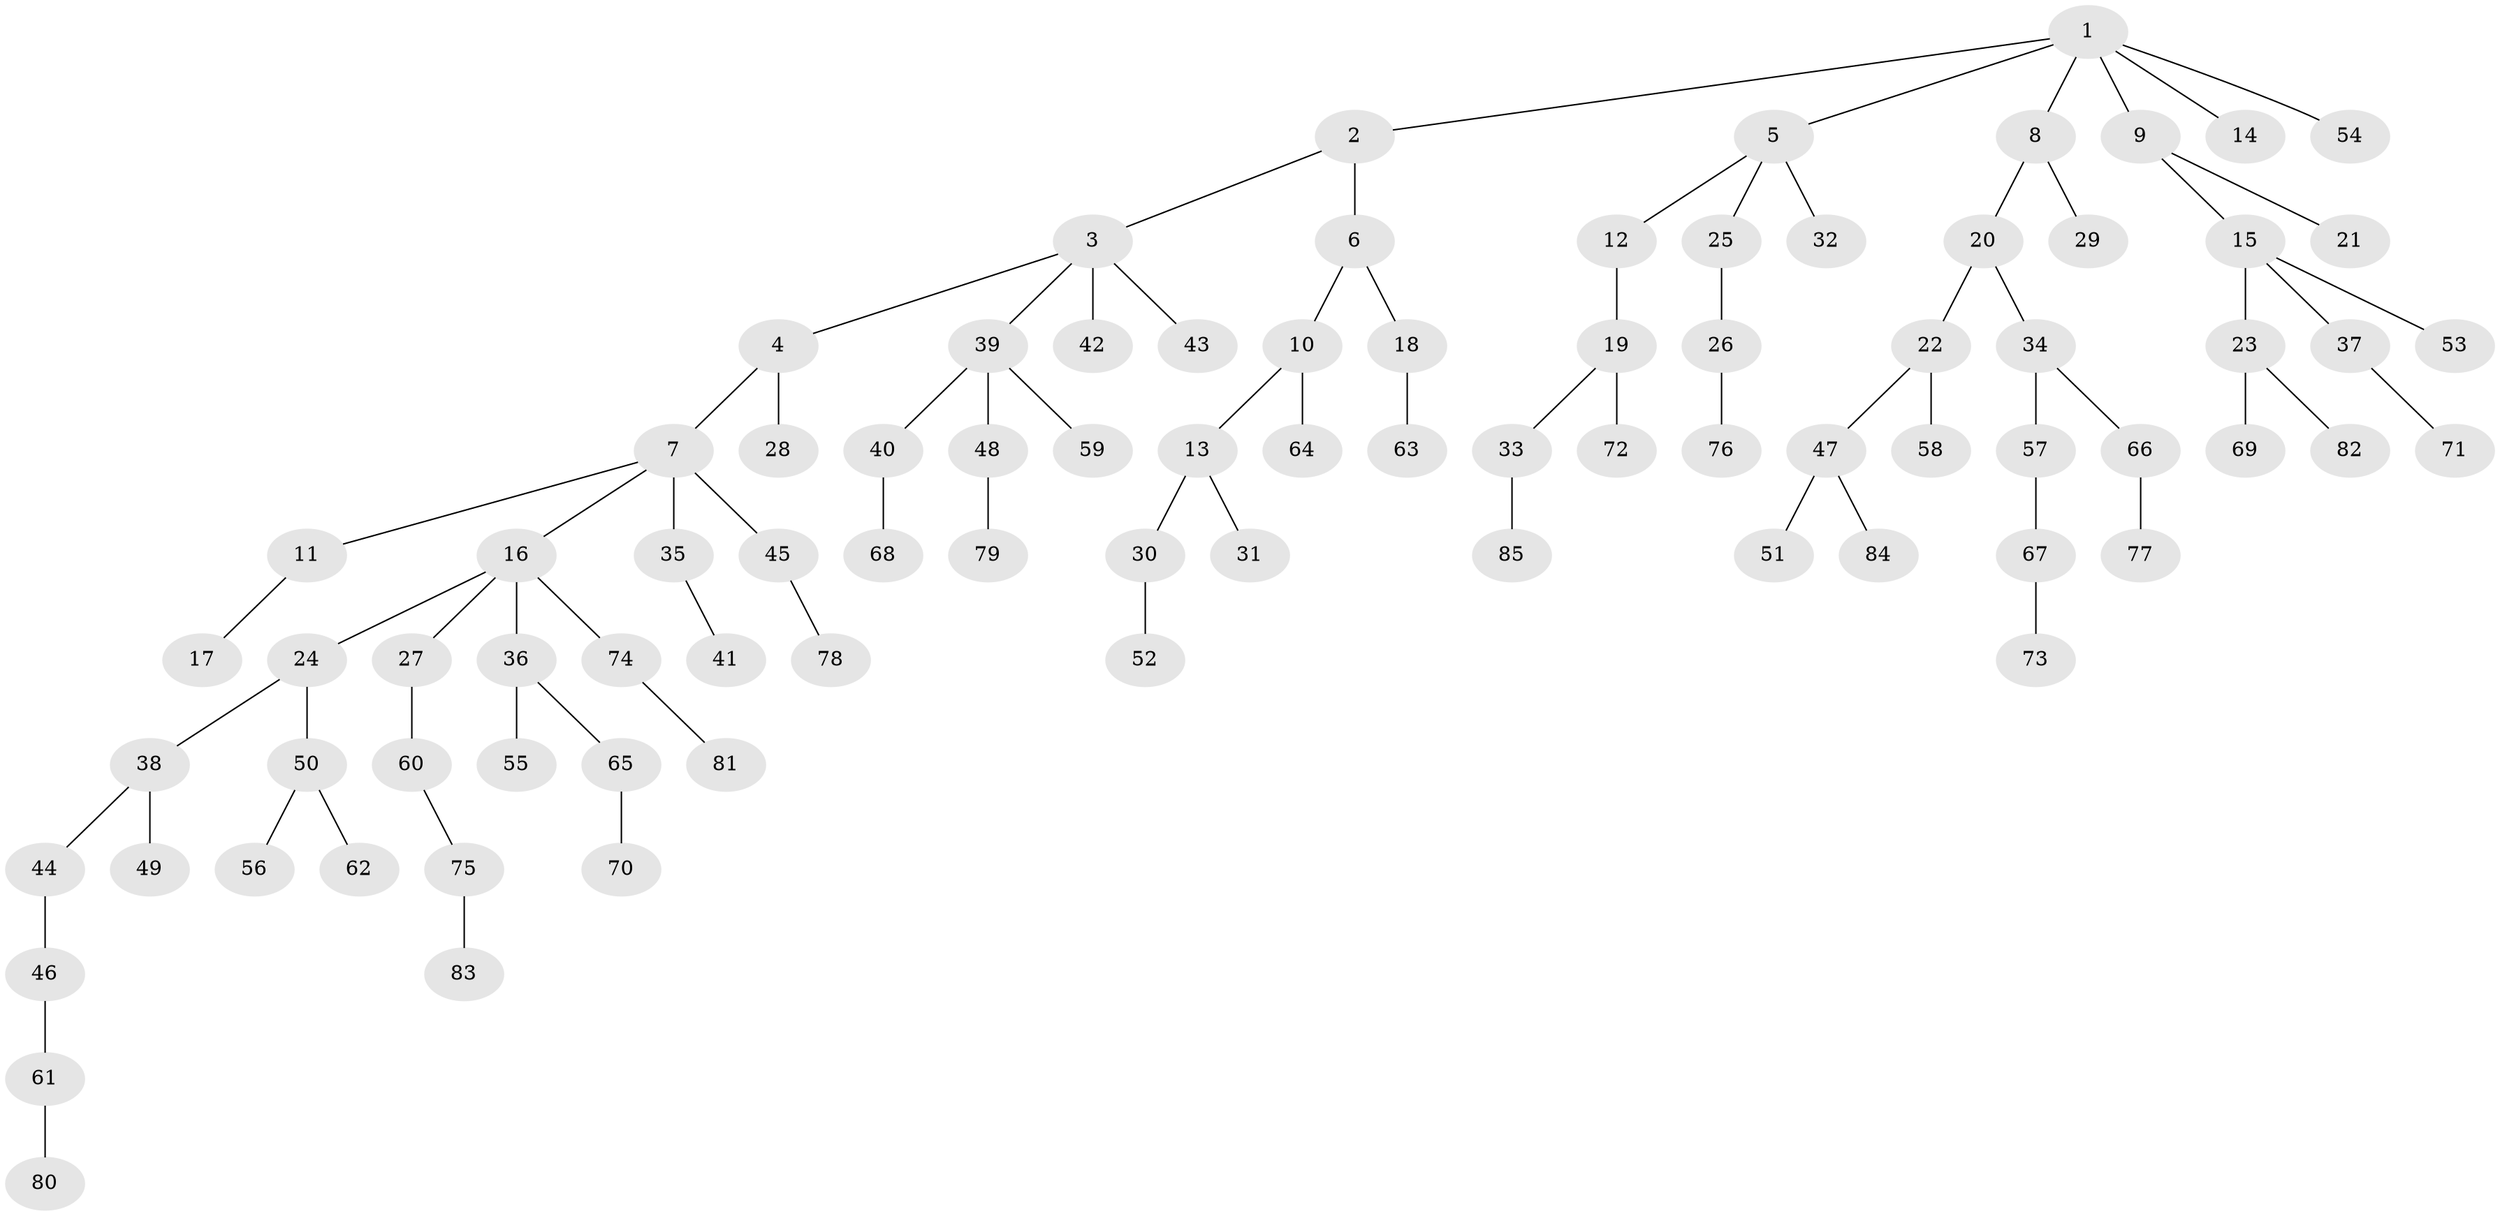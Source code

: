 // coarse degree distribution, {5: 0.03773584905660377, 4: 0.09433962264150944, 2: 0.2830188679245283, 3: 0.07547169811320754, 1: 0.49056603773584906, 6: 0.018867924528301886}
// Generated by graph-tools (version 1.1) at 2025/42/03/06/25 10:42:06]
// undirected, 85 vertices, 84 edges
graph export_dot {
graph [start="1"]
  node [color=gray90,style=filled];
  1;
  2;
  3;
  4;
  5;
  6;
  7;
  8;
  9;
  10;
  11;
  12;
  13;
  14;
  15;
  16;
  17;
  18;
  19;
  20;
  21;
  22;
  23;
  24;
  25;
  26;
  27;
  28;
  29;
  30;
  31;
  32;
  33;
  34;
  35;
  36;
  37;
  38;
  39;
  40;
  41;
  42;
  43;
  44;
  45;
  46;
  47;
  48;
  49;
  50;
  51;
  52;
  53;
  54;
  55;
  56;
  57;
  58;
  59;
  60;
  61;
  62;
  63;
  64;
  65;
  66;
  67;
  68;
  69;
  70;
  71;
  72;
  73;
  74;
  75;
  76;
  77;
  78;
  79;
  80;
  81;
  82;
  83;
  84;
  85;
  1 -- 2;
  1 -- 5;
  1 -- 8;
  1 -- 9;
  1 -- 14;
  1 -- 54;
  2 -- 3;
  2 -- 6;
  3 -- 4;
  3 -- 39;
  3 -- 42;
  3 -- 43;
  4 -- 7;
  4 -- 28;
  5 -- 12;
  5 -- 25;
  5 -- 32;
  6 -- 10;
  6 -- 18;
  7 -- 11;
  7 -- 16;
  7 -- 35;
  7 -- 45;
  8 -- 20;
  8 -- 29;
  9 -- 15;
  9 -- 21;
  10 -- 13;
  10 -- 64;
  11 -- 17;
  12 -- 19;
  13 -- 30;
  13 -- 31;
  15 -- 23;
  15 -- 37;
  15 -- 53;
  16 -- 24;
  16 -- 27;
  16 -- 36;
  16 -- 74;
  18 -- 63;
  19 -- 33;
  19 -- 72;
  20 -- 22;
  20 -- 34;
  22 -- 47;
  22 -- 58;
  23 -- 69;
  23 -- 82;
  24 -- 38;
  24 -- 50;
  25 -- 26;
  26 -- 76;
  27 -- 60;
  30 -- 52;
  33 -- 85;
  34 -- 57;
  34 -- 66;
  35 -- 41;
  36 -- 55;
  36 -- 65;
  37 -- 71;
  38 -- 44;
  38 -- 49;
  39 -- 40;
  39 -- 48;
  39 -- 59;
  40 -- 68;
  44 -- 46;
  45 -- 78;
  46 -- 61;
  47 -- 51;
  47 -- 84;
  48 -- 79;
  50 -- 56;
  50 -- 62;
  57 -- 67;
  60 -- 75;
  61 -- 80;
  65 -- 70;
  66 -- 77;
  67 -- 73;
  74 -- 81;
  75 -- 83;
}
